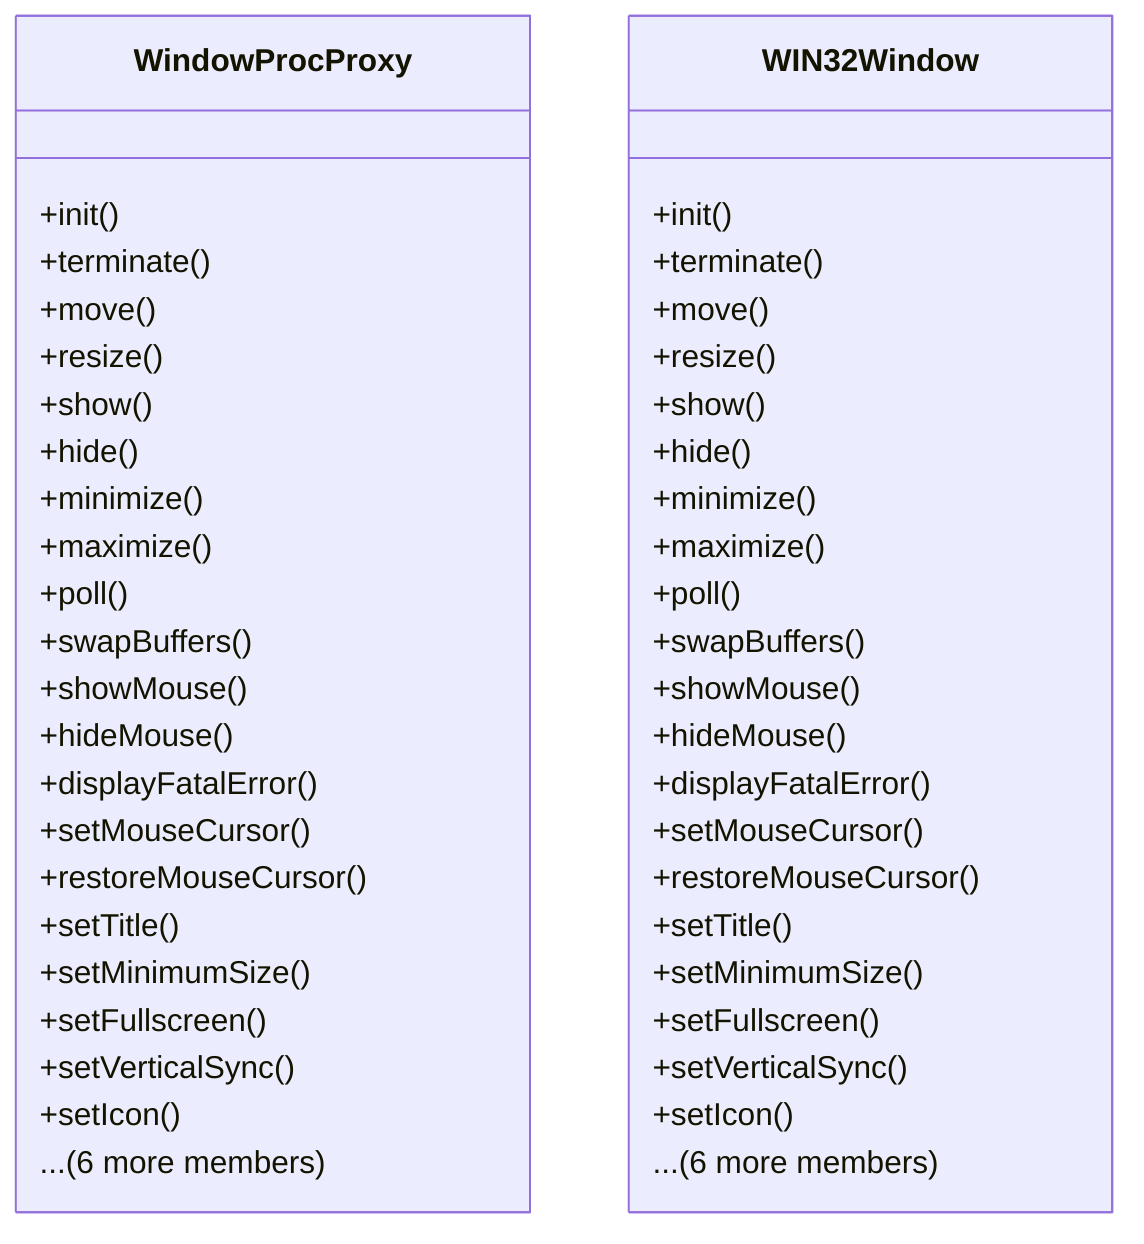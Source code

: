classDiagram
    class WindowProcProxy {
        +init()
        +terminate()
        +move()
        +resize()
        +show()
        +hide()
        +minimize()
        +maximize()
        +poll()
        +swapBuffers()
        +showMouse()
        +hideMouse()
        +displayFatalError()
        +setMouseCursor()
        +restoreMouseCursor()
        +setTitle()
        +setMinimumSize()
        +setFullscreen()
        +setVerticalSync()
        +setIcon()
        ... (6 more members)
    }
    class WIN32Window {
        +init()
        +terminate()
        +move()
        +resize()
        +show()
        +hide()
        +minimize()
        +maximize()
        +poll()
        +swapBuffers()
        +showMouse()
        +hideMouse()
        +displayFatalError()
        +setMouseCursor()
        +restoreMouseCursor()
        +setTitle()
        +setMinimumSize()
        +setFullscreen()
        +setVerticalSync()
        +setIcon()
        ... (6 more members)
    }